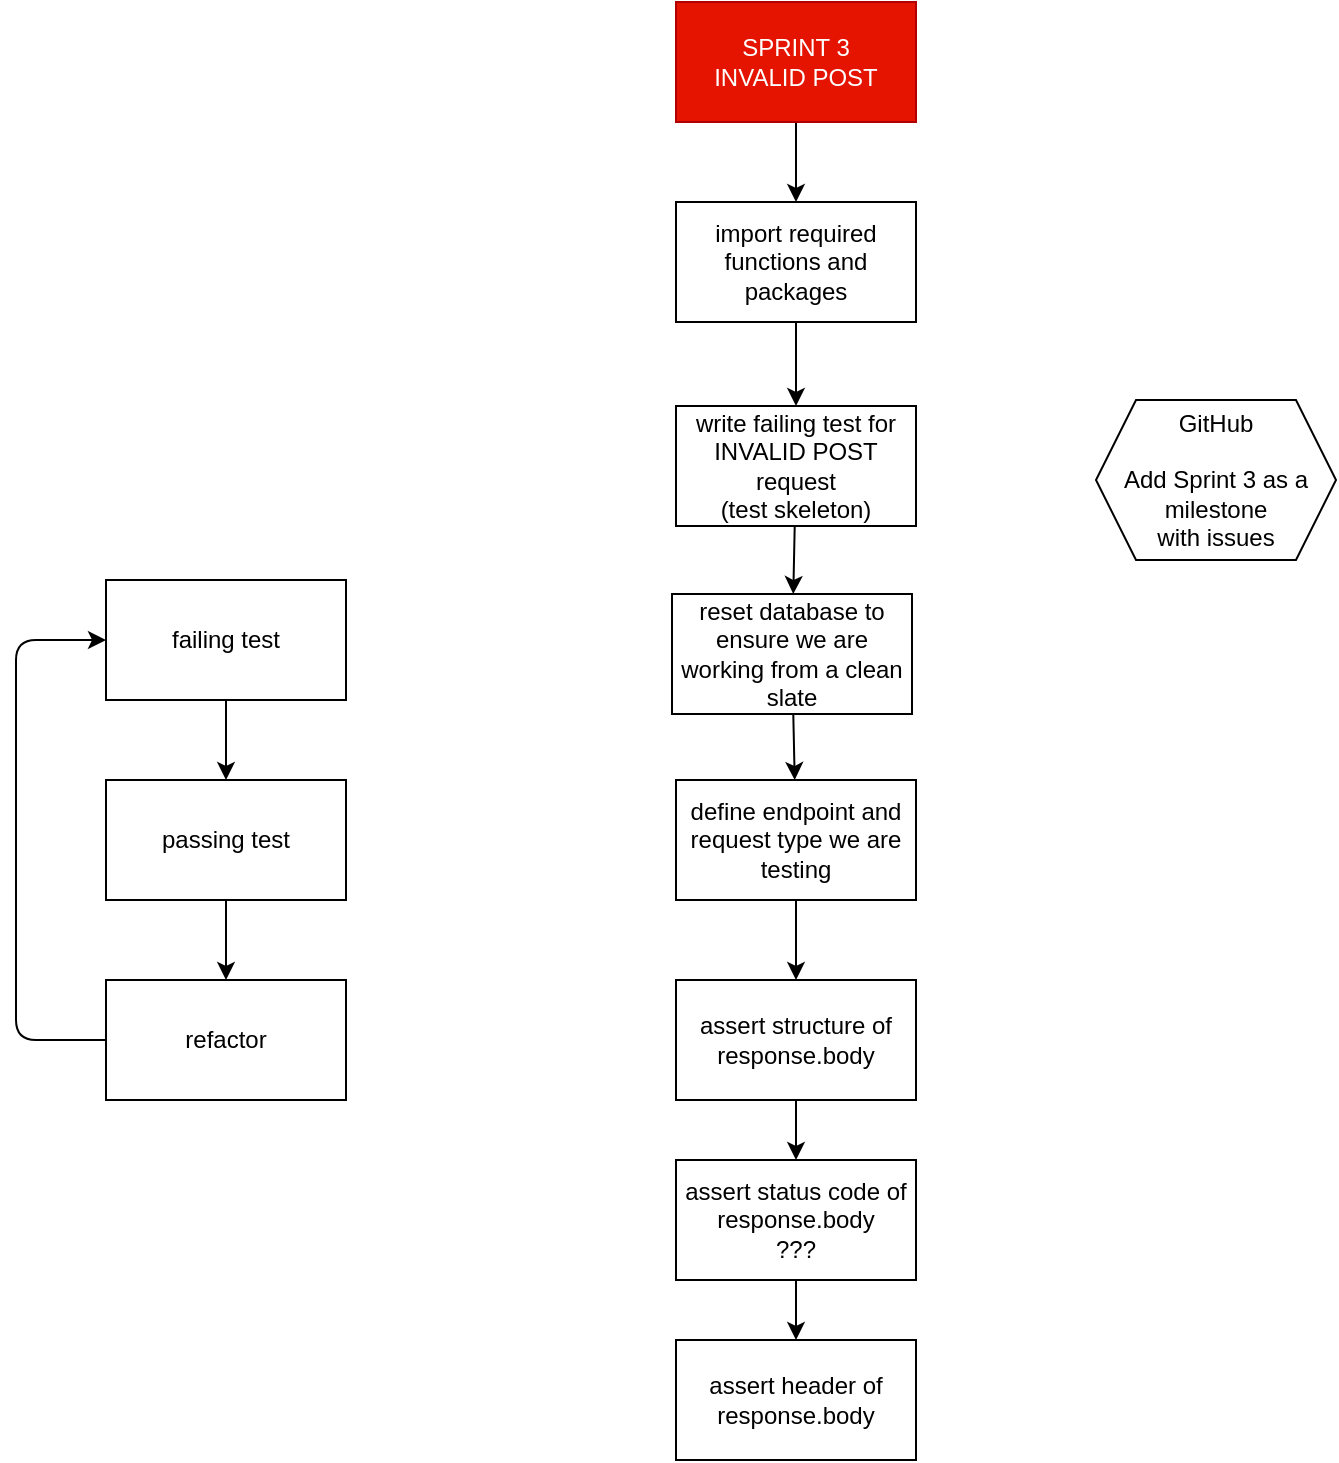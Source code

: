 <mxfile>
    <diagram id="mynxaYMAr8uqrlnYOVvi" name="Page-1">
        <mxGraphModel dx="512" dy="1642" grid="1" gridSize="10" guides="1" tooltips="1" connect="1" arrows="1" fold="1" page="1" pageScale="1" pageWidth="827" pageHeight="1169" math="0" shadow="0">
            <root>
                <mxCell id="0"/>
                <mxCell id="1" parent="0"/>
                <mxCell id="19" value="" style="edgeStyle=none;html=1;" edge="1" parent="1" source="20" target="32">
                    <mxGeometry relative="1" as="geometry"/>
                </mxCell>
                <mxCell id="20" value="SPRINT 3&lt;br&gt;INVALID POST" style="rounded=0;whiteSpace=wrap;html=1;fillColor=#e51400;fontColor=#ffffff;strokeColor=#B20000;" vertex="1" parent="1">
                    <mxGeometry x="340" y="-189" width="120" height="60" as="geometry"/>
                </mxCell>
                <mxCell id="21" value="" style="edgeStyle=none;html=1;" edge="1" parent="1" source="22" target="34">
                    <mxGeometry relative="1" as="geometry"/>
                </mxCell>
                <mxCell id="22" value="write failing test for INVALID POST request &lt;br&gt;(test skeleton)" style="rounded=0;whiteSpace=wrap;html=1;" vertex="1" parent="1">
                    <mxGeometry x="340" y="13" width="120" height="60" as="geometry"/>
                </mxCell>
                <mxCell id="23" value="" style="edgeStyle=none;html=1;" edge="1" parent="1" source="24" target="26">
                    <mxGeometry relative="1" as="geometry"/>
                </mxCell>
                <mxCell id="24" value="define endpoint and request type we are testing" style="rounded=0;whiteSpace=wrap;html=1;" vertex="1" parent="1">
                    <mxGeometry x="340" y="200" width="120" height="60" as="geometry"/>
                </mxCell>
                <mxCell id="25" value="" style="edgeStyle=none;html=1;" edge="1" parent="1" source="26" target="28">
                    <mxGeometry relative="1" as="geometry"/>
                </mxCell>
                <mxCell id="26" value="assert structure of response.body" style="whiteSpace=wrap;html=1;rounded=0;" vertex="1" parent="1">
                    <mxGeometry x="340" y="300" width="120" height="60" as="geometry"/>
                </mxCell>
                <mxCell id="27" value="" style="edgeStyle=none;html=1;" edge="1" parent="1" source="28" target="30">
                    <mxGeometry relative="1" as="geometry"/>
                </mxCell>
                <mxCell id="28" value="assert status code of response.body&lt;br&gt;???" style="rounded=0;whiteSpace=wrap;html=1;" vertex="1" parent="1">
                    <mxGeometry x="340" y="390" width="120" height="60" as="geometry"/>
                </mxCell>
                <mxCell id="30" value="assert header of response.body" style="rounded=0;whiteSpace=wrap;html=1;" vertex="1" parent="1">
                    <mxGeometry x="340" y="480" width="120" height="60" as="geometry"/>
                </mxCell>
                <mxCell id="31" value="" style="edgeStyle=none;html=1;" edge="1" parent="1" source="32" target="22">
                    <mxGeometry relative="1" as="geometry"/>
                </mxCell>
                <mxCell id="32" value="import required functions and packages" style="rounded=0;whiteSpace=wrap;html=1;" vertex="1" parent="1">
                    <mxGeometry x="340" y="-89" width="120" height="60" as="geometry"/>
                </mxCell>
                <mxCell id="33" value="" style="edgeStyle=none;html=1;" edge="1" parent="1" source="34" target="24">
                    <mxGeometry relative="1" as="geometry"/>
                </mxCell>
                <mxCell id="34" value="reset database to ensure we are working from a clean slate" style="rounded=0;whiteSpace=wrap;html=1;" vertex="1" parent="1">
                    <mxGeometry x="338" y="107" width="120" height="60" as="geometry"/>
                </mxCell>
                <mxCell id="37" value="" style="edgeStyle=none;html=1;" edge="1" parent="1" source="38" target="40">
                    <mxGeometry relative="1" as="geometry"/>
                </mxCell>
                <mxCell id="38" value="failing test" style="rounded=0;whiteSpace=wrap;html=1;" vertex="1" parent="1">
                    <mxGeometry x="55" y="100" width="120" height="60" as="geometry"/>
                </mxCell>
                <mxCell id="39" value="" style="edgeStyle=none;html=1;" edge="1" parent="1" source="40" target="41">
                    <mxGeometry relative="1" as="geometry"/>
                </mxCell>
                <mxCell id="40" value="passing test" style="rounded=0;whiteSpace=wrap;html=1;" vertex="1" parent="1">
                    <mxGeometry x="55" y="200" width="120" height="60" as="geometry"/>
                </mxCell>
                <mxCell id="41" value="refactor" style="rounded=0;whiteSpace=wrap;html=1;" vertex="1" parent="1">
                    <mxGeometry x="55" y="300" width="120" height="60" as="geometry"/>
                </mxCell>
                <mxCell id="42" value="" style="endArrow=classic;html=1;exitX=0;exitY=0.5;exitDx=0;exitDy=0;entryX=0;entryY=0.5;entryDx=0;entryDy=0;" edge="1" parent="1" source="41" target="38">
                    <mxGeometry width="50" height="50" relative="1" as="geometry">
                        <mxPoint x="245" y="333" as="sourcePoint"/>
                        <mxPoint x="295" y="283" as="targetPoint"/>
                        <Array as="points">
                            <mxPoint x="10" y="330"/>
                            <mxPoint x="10" y="130"/>
                        </Array>
                    </mxGeometry>
                </mxCell>
                <mxCell id="43" value="GitHub&lt;br&gt;&lt;br&gt;Add Sprint 3 as a milestone&lt;br&gt;with issues" style="shape=hexagon;perimeter=hexagonPerimeter2;whiteSpace=wrap;html=1;fixedSize=1;" vertex="1" parent="1">
                    <mxGeometry x="550" y="10" width="120" height="80" as="geometry"/>
                </mxCell>
            </root>
        </mxGraphModel>
    </diagram>
</mxfile>